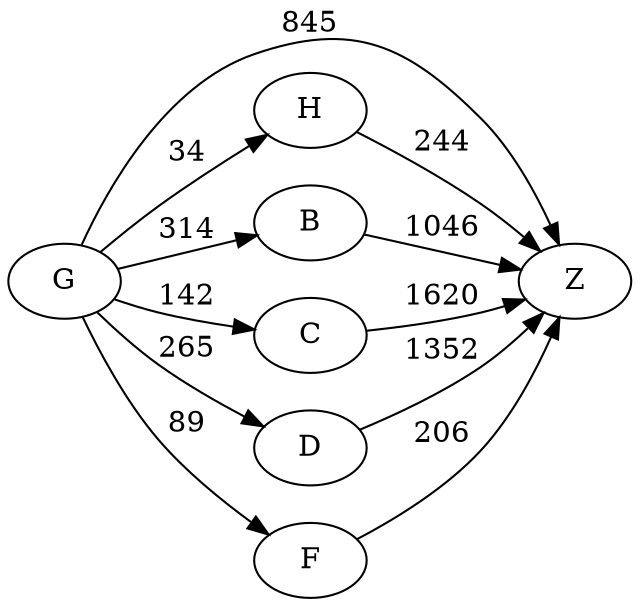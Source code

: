 digraph G {
	rankdir=LR size="8,5"
	G
	Z
	G -> Z [label=845]
	G
	H
	G -> H [label=34]
	G
	B
	G -> B [label=314]
	G
	C
	G -> C [label=142]
	G
	D
	G -> D [label=265]
	G
	F
	G -> F [label=89]
	H
	Z
	H -> Z [label=244]
	B
	Z
	B -> Z [label=1046]
	C
	Z
	C -> Z [label=1620]
	D
	Z
	D -> Z [label=1352]
	F
	Z
	F -> Z [label=206]
}
